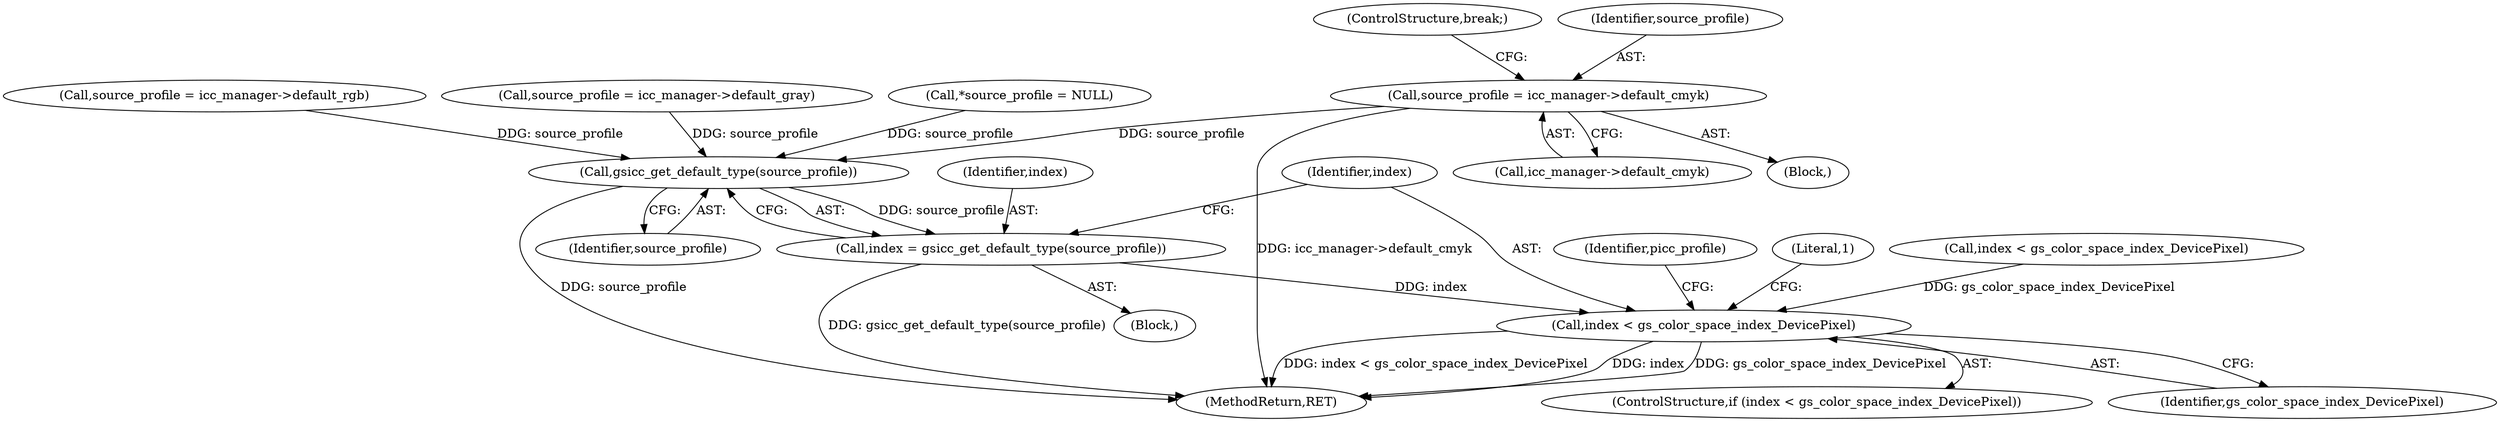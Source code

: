 digraph "0_ghostscript_67d760ab775dae4efe803b5944b0439aa3c0b04a_1@pointer" {
"1000340" [label="(Call,source_profile = icc_manager->default_cmyk)"];
"1000470" [label="(Call,gsicc_get_default_type(source_profile))"];
"1000468" [label="(Call,index = gsicc_get_default_type(source_profile))"];
"1000473" [label="(Call,index < gs_color_space_index_DevicePixel)"];
"1000320" [label="(Call,source_profile = icc_manager->default_rgb)"];
"1000468" [label="(Call,index = gsicc_get_default_type(source_profile))"];
"1000330" [label="(Call,source_profile = icc_manager->default_gray)"];
"1000472" [label="(ControlStructure,if (index < gs_color_space_index_DevicePixel))"];
"1000113" [label="(Block,)"];
"1000469" [label="(Identifier,index)"];
"1000471" [label="(Identifier,source_profile)"];
"1000475" [label="(Identifier,gs_color_space_index_DevicePixel)"];
"1000313" [label="(Block,)"];
"1000340" [label="(Call,source_profile = icc_manager->default_cmyk)"];
"1000149" [label="(Call,*source_profile = NULL)"];
"1000342" [label="(Call,icc_manager->default_cmyk)"];
"1000470" [label="(Call,gsicc_get_default_type(source_profile))"];
"1000473" [label="(Call,index < gs_color_space_index_DevicePixel)"];
"1000479" [label="(Identifier,picc_profile)"];
"1000345" [label="(ControlStructure,break;)"];
"1000341" [label="(Identifier,source_profile)"];
"1000524" [label="(MethodReturn,RET)"];
"1000521" [label="(Literal,1)"];
"1000474" [label="(Identifier,index)"];
"1000432" [label="(Call,index < gs_color_space_index_DevicePixel)"];
"1000340" -> "1000313"  [label="AST: "];
"1000340" -> "1000342"  [label="CFG: "];
"1000341" -> "1000340"  [label="AST: "];
"1000342" -> "1000340"  [label="AST: "];
"1000345" -> "1000340"  [label="CFG: "];
"1000340" -> "1000524"  [label="DDG: icc_manager->default_cmyk"];
"1000340" -> "1000470"  [label="DDG: source_profile"];
"1000470" -> "1000468"  [label="AST: "];
"1000470" -> "1000471"  [label="CFG: "];
"1000471" -> "1000470"  [label="AST: "];
"1000468" -> "1000470"  [label="CFG: "];
"1000470" -> "1000524"  [label="DDG: source_profile"];
"1000470" -> "1000468"  [label="DDG: source_profile"];
"1000330" -> "1000470"  [label="DDG: source_profile"];
"1000149" -> "1000470"  [label="DDG: source_profile"];
"1000320" -> "1000470"  [label="DDG: source_profile"];
"1000468" -> "1000113"  [label="AST: "];
"1000469" -> "1000468"  [label="AST: "];
"1000474" -> "1000468"  [label="CFG: "];
"1000468" -> "1000524"  [label="DDG: gsicc_get_default_type(source_profile)"];
"1000468" -> "1000473"  [label="DDG: index"];
"1000473" -> "1000472"  [label="AST: "];
"1000473" -> "1000475"  [label="CFG: "];
"1000474" -> "1000473"  [label="AST: "];
"1000475" -> "1000473"  [label="AST: "];
"1000479" -> "1000473"  [label="CFG: "];
"1000521" -> "1000473"  [label="CFG: "];
"1000473" -> "1000524"  [label="DDG: index"];
"1000473" -> "1000524"  [label="DDG: gs_color_space_index_DevicePixel"];
"1000473" -> "1000524"  [label="DDG: index < gs_color_space_index_DevicePixel"];
"1000432" -> "1000473"  [label="DDG: gs_color_space_index_DevicePixel"];
}

